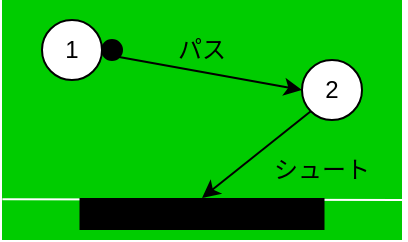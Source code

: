 <mxfile version="20.8.10" type="github">
  <diagram name="ページ1" id="s-ISI4WVonw5YIq1L5d-">
    <mxGraphModel dx="1909" dy="1042" grid="1" gridSize="10" guides="1" tooltips="1" connect="1" arrows="1" fold="1" page="1" pageScale="1" pageWidth="827" pageHeight="1169" math="0" shadow="0">
      <root>
        <mxCell id="0" />
        <mxCell id="1" parent="0" />
        <mxCell id="sCpW_vkLLWC8tZ_yW1EY-1" value="" style="group" vertex="1" connectable="0" parent="1">
          <mxGeometry x="100" y="70" width="200" height="120" as="geometry" />
        </mxCell>
        <mxCell id="sCpW_vkLLWC8tZ_yW1EY-2" value="" style="whiteSpace=wrap;html=1;strokeColor=none;fillColor=#00CC00;" vertex="1" parent="sCpW_vkLLWC8tZ_yW1EY-1">
          <mxGeometry width="200" height="120" as="geometry" />
        </mxCell>
        <mxCell id="sCpW_vkLLWC8tZ_yW1EY-3" value="1" style="ellipse;whiteSpace=wrap;html=1;aspect=fixed;" vertex="1" parent="sCpW_vkLLWC8tZ_yW1EY-1">
          <mxGeometry x="20" y="10" width="30" height="30" as="geometry" />
        </mxCell>
        <mxCell id="sCpW_vkLLWC8tZ_yW1EY-4" value="2" style="ellipse;whiteSpace=wrap;html=1;aspect=fixed;" vertex="1" parent="sCpW_vkLLWC8tZ_yW1EY-1">
          <mxGeometry x="150" y="30" width="30" height="30" as="geometry" />
        </mxCell>
        <mxCell id="sCpW_vkLLWC8tZ_yW1EY-5" value="" style="ellipse;whiteSpace=wrap;html=1;aspect=fixed;fillColor=#000000;" vertex="1" parent="sCpW_vkLLWC8tZ_yW1EY-1">
          <mxGeometry x="50" y="20" width="10" height="10" as="geometry" />
        </mxCell>
        <mxCell id="sCpW_vkLLWC8tZ_yW1EY-6" value="" style="endArrow=classic;html=1;rounded=0;exitX=1;exitY=1;exitDx=0;exitDy=0;entryX=0;entryY=0.5;entryDx=0;entryDy=0;" edge="1" parent="sCpW_vkLLWC8tZ_yW1EY-1" source="sCpW_vkLLWC8tZ_yW1EY-5" target="sCpW_vkLLWC8tZ_yW1EY-4">
          <mxGeometry width="50" height="50" relative="1" as="geometry">
            <mxPoint x="110" y="150" as="sourcePoint" />
            <mxPoint x="80" y="80" as="targetPoint" />
          </mxGeometry>
        </mxCell>
        <mxCell id="sCpW_vkLLWC8tZ_yW1EY-7" value="" style="endArrow=none;html=1;rounded=0;exitX=0.001;exitY=0.83;exitDx=0;exitDy=0;exitPerimeter=0;entryX=1;entryY=0.833;entryDx=0;entryDy=0;entryPerimeter=0;strokeColor=#FFFFFF;" edge="1" parent="sCpW_vkLLWC8tZ_yW1EY-1" source="sCpW_vkLLWC8tZ_yW1EY-2" target="sCpW_vkLLWC8tZ_yW1EY-2">
          <mxGeometry width="50" height="50" relative="1" as="geometry">
            <mxPoint x="70" y="110" as="sourcePoint" />
            <mxPoint x="120" y="60" as="targetPoint" />
          </mxGeometry>
        </mxCell>
        <mxCell id="sCpW_vkLLWC8tZ_yW1EY-8" value="" style="rounded=0;whiteSpace=wrap;html=1;strokeColor=none;fillColor=#000000;" vertex="1" parent="sCpW_vkLLWC8tZ_yW1EY-1">
          <mxGeometry x="38.75" y="99" width="122.5" height="16" as="geometry" />
        </mxCell>
        <mxCell id="sCpW_vkLLWC8tZ_yW1EY-9" value="" style="endArrow=classic;html=1;rounded=0;exitX=0;exitY=1;exitDx=0;exitDy=0;entryX=0.5;entryY=0;entryDx=0;entryDy=0;" edge="1" parent="sCpW_vkLLWC8tZ_yW1EY-1" source="sCpW_vkLLWC8tZ_yW1EY-4" target="sCpW_vkLLWC8tZ_yW1EY-8">
          <mxGeometry width="50" height="50" relative="1" as="geometry">
            <mxPoint x="68.536" y="38.536" as="sourcePoint" />
            <mxPoint x="160.0" y="55" as="targetPoint" />
          </mxGeometry>
        </mxCell>
        <mxCell id="sCpW_vkLLWC8tZ_yW1EY-10" value="パス" style="text;html=1;strokeColor=none;fillColor=none;align=center;verticalAlign=middle;whiteSpace=wrap;rounded=0;" vertex="1" parent="sCpW_vkLLWC8tZ_yW1EY-1">
          <mxGeometry x="70" y="10" width="60" height="30" as="geometry" />
        </mxCell>
        <mxCell id="sCpW_vkLLWC8tZ_yW1EY-11" value="シュート" style="text;html=1;strokeColor=none;fillColor=none;align=center;verticalAlign=middle;whiteSpace=wrap;rounded=0;" vertex="1" parent="sCpW_vkLLWC8tZ_yW1EY-1">
          <mxGeometry x="130" y="70" width="60" height="30" as="geometry" />
        </mxCell>
      </root>
    </mxGraphModel>
  </diagram>
</mxfile>
